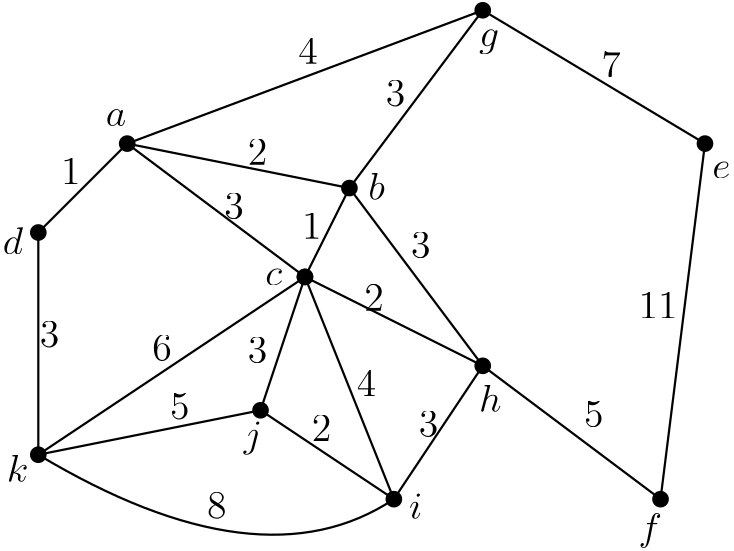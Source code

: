 <?xml version="1.0"?>
<!DOCTYPE ipe SYSTEM "ipe.dtd">
<ipe version="70206" creator="Ipe 7.2.6">
<info created="D:20171123151322" modified="D:20171129121401"/>
<ipestyle name="basic">
<symbol name="arrow/arc(spx)">
<path stroke="sym-stroke" fill="sym-stroke" pen="sym-pen">
0 0 m
-1 0.333 l
-1 -0.333 l
h
</path>
</symbol>
<symbol name="arrow/farc(spx)">
<path stroke="sym-stroke" fill="white" pen="sym-pen">
0 0 m
-1 0.333 l
-1 -0.333 l
h
</path>
</symbol>
<symbol name="arrow/ptarc(spx)">
<path stroke="sym-stroke" fill="sym-stroke" pen="sym-pen">
0 0 m
-1 0.333 l
-0.8 0 l
-1 -0.333 l
h
</path>
</symbol>
<symbol name="arrow/fptarc(spx)">
<path stroke="sym-stroke" fill="white" pen="sym-pen">
0 0 m
-1 0.333 l
-0.8 0 l
-1 -0.333 l
h
</path>
</symbol>
<symbol name="mark/circle(sx)" transformations="translations">
<path fill="sym-stroke">
0.6 0 0 0.6 0 0 e
0.4 0 0 0.4 0 0 e
</path>
</symbol>
<symbol name="mark/disk(sx)" transformations="translations">
<path fill="sym-stroke">
0.6 0 0 0.6 0 0 e
</path>
</symbol>
<symbol name="mark/fdisk(sfx)" transformations="translations">
<group>
<path fill="sym-fill">
0.5 0 0 0.5 0 0 e
</path>
<path fill="sym-stroke" fillrule="eofill">
0.6 0 0 0.6 0 0 e
0.4 0 0 0.4 0 0 e
</path>
</group>
</symbol>
<symbol name="mark/box(sx)" transformations="translations">
<path fill="sym-stroke" fillrule="eofill">
-0.6 -0.6 m
0.6 -0.6 l
0.6 0.6 l
-0.6 0.6 l
h
-0.4 -0.4 m
0.4 -0.4 l
0.4 0.4 l
-0.4 0.4 l
h
</path>
</symbol>
<symbol name="mark/square(sx)" transformations="translations">
<path fill="sym-stroke">
-0.6 -0.6 m
0.6 -0.6 l
0.6 0.6 l
-0.6 0.6 l
h
</path>
</symbol>
<symbol name="mark/fsquare(sfx)" transformations="translations">
<group>
<path fill="sym-fill">
-0.5 -0.5 m
0.5 -0.5 l
0.5 0.5 l
-0.5 0.5 l
h
</path>
<path fill="sym-stroke" fillrule="eofill">
-0.6 -0.6 m
0.6 -0.6 l
0.6 0.6 l
-0.6 0.6 l
h
-0.4 -0.4 m
0.4 -0.4 l
0.4 0.4 l
-0.4 0.4 l
h
</path>
</group>
</symbol>
<symbol name="mark/cross(sx)" transformations="translations">
<group>
<path fill="sym-stroke">
-0.43 -0.57 m
0.57 0.43 l
0.43 0.57 l
-0.57 -0.43 l
h
</path>
<path fill="sym-stroke">
-0.43 0.57 m
0.57 -0.43 l
0.43 -0.57 l
-0.57 0.43 l
h
</path>
</group>
</symbol>
<symbol name="arrow/fnormal(spx)">
<path stroke="sym-stroke" fill="white" pen="sym-pen">
0 0 m
-1 0.333 l
-1 -0.333 l
h
</path>
</symbol>
<symbol name="arrow/pointed(spx)">
<path stroke="sym-stroke" fill="sym-stroke" pen="sym-pen">
0 0 m
-1 0.333 l
-0.8 0 l
-1 -0.333 l
h
</path>
</symbol>
<symbol name="arrow/fpointed(spx)">
<path stroke="sym-stroke" fill="white" pen="sym-pen">
0 0 m
-1 0.333 l
-0.8 0 l
-1 -0.333 l
h
</path>
</symbol>
<symbol name="arrow/linear(spx)">
<path stroke="sym-stroke" pen="sym-pen">
-1 0.333 m
0 0 l
-1 -0.333 l
</path>
</symbol>
<symbol name="arrow/fdouble(spx)">
<path stroke="sym-stroke" fill="white" pen="sym-pen">
0 0 m
-1 0.333 l
-1 -0.333 l
h
-1 0 m
-2 0.333 l
-2 -0.333 l
h
</path>
</symbol>
<symbol name="arrow/double(spx)">
<path stroke="sym-stroke" fill="sym-stroke" pen="sym-pen">
0 0 m
-1 0.333 l
-1 -0.333 l
h
-1 0 m
-2 0.333 l
-2 -0.333 l
h
</path>
</symbol>
<pen name="heavier" value="0.8"/>
<pen name="fat" value="1.2"/>
<pen name="ultrafat" value="2"/>
<symbolsize name="large" value="5"/>
<symbolsize name="small" value="2"/>
<symbolsize name="tiny" value="1.1"/>
<arrowsize name="large" value="10"/>
<arrowsize name="small" value="5"/>
<arrowsize name="tiny" value="3"/>
<color name="red" value="1 0 0"/>
<color name="green" value="0 1 0"/>
<color name="blue" value="0 0 1"/>
<color name="yellow" value="1 1 0"/>
<color name="orange" value="1 0.647 0"/>
<color name="gold" value="1 0.843 0"/>
<color name="purple" value="0.627 0.125 0.941"/>
<color name="gray" value="0.745"/>
<color name="brown" value="0.647 0.165 0.165"/>
<color name="navy" value="0 0 0.502"/>
<color name="pink" value="1 0.753 0.796"/>
<color name="seagreen" value="0.18 0.545 0.341"/>
<color name="turquoise" value="0.251 0.878 0.816"/>
<color name="violet" value="0.933 0.51 0.933"/>
<color name="darkblue" value="0 0 0.545"/>
<color name="darkcyan" value="0 0.545 0.545"/>
<color name="darkgray" value="0.663"/>
<color name="darkgreen" value="0 0.392 0"/>
<color name="darkmagenta" value="0.545 0 0.545"/>
<color name="darkorange" value="1 0.549 0"/>
<color name="darkred" value="0.545 0 0"/>
<color name="lightblue" value="0.678 0.847 0.902"/>
<color name="lightcyan" value="0.878 1 1"/>
<color name="lightgray" value="0.827"/>
<color name="lightgreen" value="0.565 0.933 0.565"/>
<color name="lightyellow" value="1 1 0.878"/>
<dashstyle name="dashed" value="[4] 0"/>
<dashstyle name="dotted" value="[1 3] 0"/>
<dashstyle name="dash dotted" value="[4 2 1 2] 0"/>
<dashstyle name="dash dot dotted" value="[4 2 1 2 1 2] 0"/>
<textsize name="large" value="\large"/>
<textsize name="small" value="\small"/>
<textsize name="tiny" value="\tiny"/>
<textsize name="Large" value="\Large"/>
<textsize name="LARGE" value="\LARGE"/>
<textsize name="huge" value="\huge"/>
<textsize name="Huge" value="\Huge"/>
<textsize name="footnote" value="\footnotesize"/>
<textstyle name="center" begin="\begin{center}" end="\end{center}"/>
<textstyle name="itemize" begin="\begin{itemize}" end="\end{itemize}"/>
<textstyle name="item" begin="\begin{itemize}\item{}" end="\end{itemize}"/>
<gridsize name="4 pts" value="4"/>
<gridsize name="8 pts (~3 mm)" value="8"/>
<gridsize name="16 pts (~6 mm)" value="16"/>
<gridsize name="32 pts (~12 mm)" value="32"/>
<gridsize name="10 pts (~3.5 mm)" value="10"/>
<gridsize name="20 pts (~7 mm)" value="20"/>
<gridsize name="14 pts (~5 mm)" value="14"/>
<gridsize name="28 pts (~10 mm)" value="28"/>
<gridsize name="56 pts (~20 mm)" value="56"/>
<anglesize name="90 deg" value="90"/>
<anglesize name="60 deg" value="60"/>
<anglesize name="45 deg" value="45"/>
<anglesize name="30 deg" value="30"/>
<anglesize name="22.5 deg" value="22.5"/>
<opacity name="10%" value="0.1"/>
<opacity name="30%" value="0.3"/>
<opacity name="50%" value="0.5"/>
<opacity name="75%" value="0.75"/>
<tiling name="falling" angle="-60" step="4" width="1"/>
<tiling name="rising" angle="30" step="4" width="1"/>
</ipestyle>
<page>
<layer name="alpha"/>
<view layers="alpha" active="alpha"/>
<use layer="alpha" name="mark/disk(sx)" pos="288 752" size="large" stroke="black"/>
<use name="mark/disk(sx)" pos="160 704" size="large" stroke="black"/>
<use name="mark/disk(sx)" pos="240 688" size="large" stroke="black"/>
<use name="mark/disk(sx)" pos="288 624" size="large" stroke="black"/>
<use name="mark/disk(sx)" pos="208 608" size="large" stroke="black"/>
<use name="mark/disk(sx)" pos="128 672" size="large" stroke="black"/>
<use name="mark/disk(sx)" pos="128 592" size="large" stroke="black"/>
<use name="mark/disk(sx)" pos="368 704" size="large" stroke="black"/>
<use name="mark/disk(sx)" pos="352 576" size="large" stroke="black"/>
<use name="mark/disk(sx)" pos="224 656" size="large" stroke="black"/>
<path stroke="black" pen="heavier">
160 704 m
288 752 l
240 688 l
288 624 l
256 576 l
208 608 l
224 656 l
288 624 l
352 576 l
368 704 l
288 752 l
</path>
<path stroke="black" pen="heavier">
128 592 m
208 608 l
</path>
<use name="mark/disk(sx)" pos="256 576" size="large" stroke="black"/>
<use name="mark/disk(sx)" pos="224 656" size="large" stroke="black"/>
<path stroke="black" pen="heavier">
224 656 m
256 576 l
</path>
<path stroke="black" pen="heavier">
128 592 m
208 544
256 576 c
</path>
<text transformations="translations" pos="152.298 710.345" stroke="black" type="label" width="7.374" height="6.177" depth="0" valign="baseline" size="Large" style="math">a</text>
<text matrix="1 0 0 1 0 -4.89836" transformations="translations" pos="246.767 688.652" stroke="black" type="label" width="5.973" height="9.963" depth="0" valign="baseline" size="Large" style="math">b</text>
<text matrix="1 0 0 1 -4.89836 -0.699766" transformations="translations" pos="214.578 653.664" stroke="black" type="label" width="6.046" height="6.177" depth="0" valign="baseline" size="Large" style="math">c</text>
<text matrix="1 0 0 1 -3.49883 -9.09696" transformations="translations" pos="118.71 673.257" stroke="black" type="label" width="7.299" height="9.963" depth="0" valign="baseline" size="Large" style="math">d</text>
<text matrix="1 0 0 1 -3.49883 -11.896" transformations="translations" pos="374.124 703.347" stroke="black" type="label" width="6.511" height="6.177" depth="0" valign="baseline" size="Large" style="math">e</text>
<text matrix="1 0 0 1 -11.896 -7.69743" transformations="translations" pos="355.93 568.992" stroke="black" type="label" width="8.456" height="9.962" depth="2.79" valign="baseline" size="Large" style="math">f</text>
<text matrix="1 0 0 1 -4.89836 -20.2932" transformations="translations" pos="291.552 759.328" stroke="black" type="label" width="7.241" height="6.176" depth="2.79" valign="baseline" size="Large" style="math">g</text>
<text matrix="1 0 0 1 -9.09696 -18.8937" transformations="translations" pos="295.751 626.373" stroke="black" type="label" width="8.086" height="9.963" depth="0" valign="baseline" size="Large" style="math">h</text>
<text transformations="translations" pos="261.462 568.992" stroke="black" type="label" width="4.792" height="9.405" depth="0" valign="baseline" size="Large" style="math">i</text>
<text matrix="1 0 0 1 1.39953 -19.5935" transformations="translations" pos="200.582 614.477" stroke="black" type="label" width="6.619" height="9.405" depth="2.79" valign="baseline" size="Large" style="math">j</text>
<text matrix="1 0 0 1 -0.699766 -4.89836" transformations="translations" pos="117.31 587.186" stroke="black" type="label" width="7.787" height="9.963" depth="0" valign="baseline" size="Large" style="math">k</text>
<text transformations="translations" pos="221.575 732.737" stroke="black" type="label" width="7.024" height="9.245" depth="0" valign="baseline" size="Large" style="math">4</text>
<text matrix="1 0 0 1 -2.79907 -6.2979" transformations="translations" pos="333.538 734.137" stroke="black" type="label" width="7.024" height="9.245" depth="0" valign="baseline" size="Large" style="math">7</text>
<text matrix="1 0 0 1 -21.6928 0.699766" transformations="translations" pos="365.727 640.368" stroke="black" type="label" width="14.047" height="9.245" depth="0" valign="baseline" size="Large" style="math">11</text>
<text matrix="1 0 0 1 -16.0946 -1.39953" transformations="translations" pos="269.159 718.742" stroke="black" type="label" width="7.024" height="9.245" depth="0" valign="baseline" size="Large" style="math">3</text>
<text matrix="1 0 0 1 -9.09696 -3.49883" transformations="translations" pos="212.478 699.848" stroke="black" type="label" width="7.024" height="9.245" depth="0" valign="baseline" size="Large" style="math">2</text>
<text matrix="1 0 0 1 -4.89836 -2.0993" transformations="translations" pos="227.873 671.857" stroke="black" type="label" width="7.024" height="9.245" depth="0" valign="baseline" size="Large" style="math">1</text>
<text matrix="1 0 0 1 -3.49883 -2.79907" transformations="translations" pos="198.483 679.555" stroke="black" type="label" width="7.024" height="9.245" depth="0" valign="baseline" size="Large" style="math">3</text>
<text matrix="1 0 0 1 -2.0993 0.699766" transformations="translations" pos="264.261 662.061" stroke="black" type="label" width="7.024" height="9.245" depth="0" valign="baseline" size="Large" style="math">3</text>
<text matrix="1 0 0 1 -7.69743 -1.39953" transformations="translations" pos="253.065 645.266" stroke="black" type="label" width="7.024" height="9.245" depth="0" valign="baseline" size="Large" style="math">2</text>
<text matrix="1 0 0 1 -1.39953 -4.1986" transformations="translations" pos="243.968 617.276" stroke="black" type="label" width="7.024" height="9.245" depth="0" valign="baseline" size="Large" style="math">4</text>
<text matrix="1 0 0 1 4.89836 0" transformations="translations" pos="170.492 604.68" stroke="black" type="label" width="7.024" height="9.245" depth="0" valign="baseline" size="Large" style="math">5</text>
<text matrix="1 0 0 1 20.1986 -23.6974" transformations="translations" pos="148.8 649.465" stroke="black" type="label" width="7.024" height="9.245" depth="0" valign="baseline" size="Large" style="math">6</text>
<text matrix="1 0 0 1 -3.49883 -2.0993" transformations="translations" pos="139.703 691.451" stroke="black" type="label" width="7.024" height="9.245" depth="0" valign="baseline" size="Large" style="math">1</text>
<text matrix="1 0 0 1 5.59813 -6.99766" transformations="translations" pos="122.908 637.569" stroke="black" type="label" width="7.024" height="9.245" depth="0" valign="baseline" size="Large" style="math">3</text>
<text transformations="translations" pos="324.441 601.881" stroke="black" type="label" width="7.024" height="9.245" depth="0" valign="baseline" size="Large" style="math">5</text>
<text matrix="1 0 0 1 -8.3972 0" transformations="translations" pos="197.084 568.992" stroke="black" type="label" width="7.024" height="9.245" depth="0" valign="baseline" size="Large" style="math">8</text>
<text matrix="1 0 0 1 -2.79907 -2.0993" transformations="translations" pos="229.273 599.082" stroke="black" type="label" width="7.024" height="9.245" depth="0" valign="baseline" size="Large" style="math">2</text>
<text matrix="1 0 0 1 -14.6951 -0.699766" transformations="translations" pos="279.656 599.082" stroke="black" type="label" width="7.024" height="9.245" depth="0" valign="baseline" size="Large" style="math">3</text>
<path stroke="black" pen="heavier">
160 704 m
128 672 l
128 592 l
</path>
<path stroke="black" pen="heavier">
160 704 m
224 656 l
128 592 l
</path>
<path stroke="black" pen="heavier">
160 704 m
240 688 l
224 656 l
</path>
<text matrix="1 0 0 1 -60.8797 -37.0872" transformations="translations" pos="264.261 662.061" stroke="black" type="label" width="7.024" height="9.245" depth="0" valign="baseline" size="Large" style="math">3</text>
</page>
</ipe>
